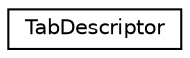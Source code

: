 digraph "类继承关系图"
{
  edge [fontname="Helvetica",fontsize="10",labelfontname="Helvetica",labelfontsize="10"];
  node [fontname="Helvetica",fontsize="10",shape=record];
  rankdir="LR";
  Node0 [label="TabDescriptor",height=0.2,width=0.4,color="black", fillcolor="white", style="filled",URL="$struct_tab_descriptor.html"];
}
